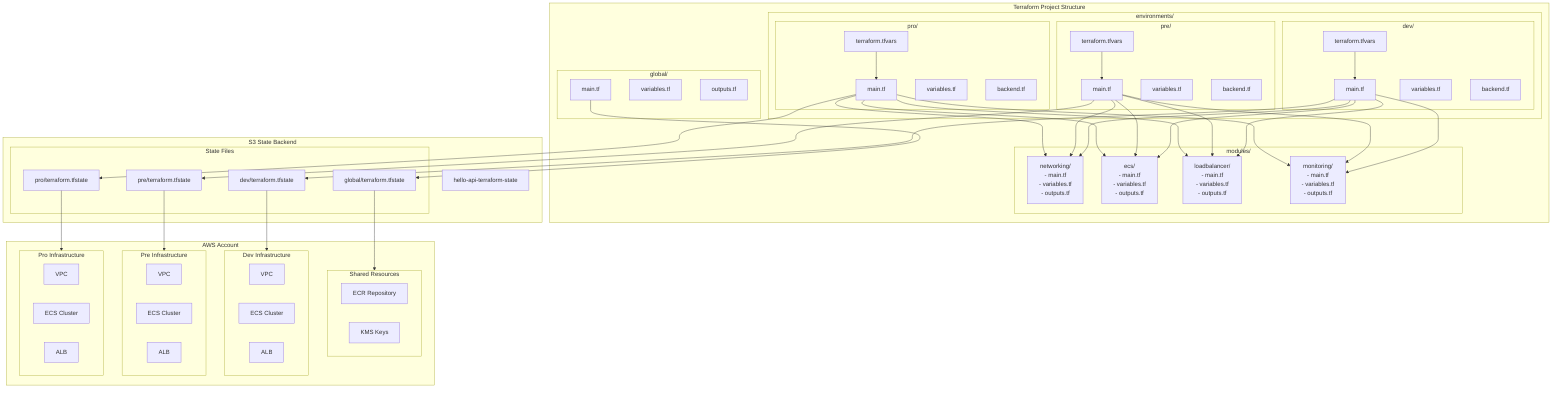 flowchart TB
    subgraph terraform["Terraform Project Structure"]
        subgraph modules["modules/"]
            networking["networking/
            - main.tf
            - variables.tf
            - outputs.tf"]
            
            ecs["ecs/
            - main.tf
            - variables.tf
            - outputs.tf"]
            
            loadbalancer["loadbalancer/
            - main.tf
            - variables.tf
            - outputs.tf"]
            
            monitoring["monitoring/
            - main.tf
            - variables.tf
            - outputs.tf"]
        end
        
        subgraph envs["environments/"]
            subgraph dev["dev/"]
                dev_main["main.tf"]
                dev_vars["variables.tf"]
                dev_tfvars["terraform.tfvars"]
                dev_backend["backend.tf"]
            end
            
            subgraph pre["pre/"]
                pre_main["main.tf"]
                pre_vars["variables.tf"]
                pre_tfvars["terraform.tfvars"]
                pre_backend["backend.tf"]
            end
            
            subgraph pro["pro/"]
                pro_main["main.tf"]
                pro_vars["variables.tf"]
                pro_tfvars["terraform.tfvars"]
                pro_backend["backend.tf"]
            end
        end
        
        subgraph global["global/"]
            global_main["main.tf"]
            global_vars["variables.tf"]
            global_outputs["outputs.tf"]
        end
    end
    
    subgraph s3["S3 State Backend"]
        bucket["hello-api-terraform-state"]
        subgraph keys["State Files"]
            global_state["global/terraform.tfstate"]
            dev_state["dev/terraform.tfstate"]
            pre_state["pre/terraform.tfstate"]
            pro_state["pro/terraform.tfstate"]
        end
    end
    
    subgraph aws["AWS Account"]
        subgraph shared["Shared Resources"]
            ecr["ECR Repository"]
            kms["KMS Keys"]
        end
        
        subgraph dev_infra["Dev Infrastructure"]
            dev_vpc["VPC"]
            dev_ecs["ECS Cluster"]
            dev_alb["ALB"]
        end
        
        subgraph pre_infra["Pre Infrastructure"]
            pre_vpc["VPC"]
            pre_ecs["ECS Cluster"]
            pre_alb["ALB"]
        end
        
        subgraph pro_infra["Pro Infrastructure"]
            pro_vpc["VPC"]
            pro_ecs["ECS Cluster"]
            pro_alb["ALB"]
        end
    end
    
    global_main --> global_state
    global_state --> shared
    
    dev_main --> networking & ecs & loadbalancer & monitoring
    dev_tfvars --> dev_main
    dev_main --> dev_state
    dev_state --> dev_infra
    
    pre_main --> networking & ecs & loadbalancer & monitoring
    pre_tfvars --> pre_main
    pre_main --> pre_state
    pre_state --> pre_infra
    
    pro_main --> networking & ecs & loadbalancer & monitoring
    pro_tfvars --> pro_main
    pro_main --> pro_state
    pro_state --> pro_infra